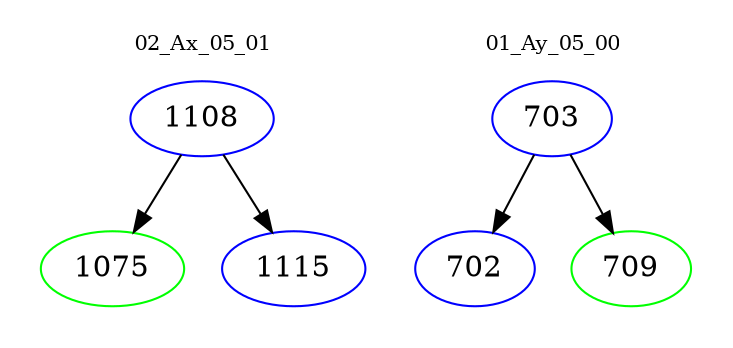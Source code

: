 digraph{
subgraph cluster_0 {
color = white
label = "02_Ax_05_01";
fontsize=10;
T0_1108 [label="1108", color="blue"]
T0_1108 -> T0_1075 [color="black"]
T0_1075 [label="1075", color="green"]
T0_1108 -> T0_1115 [color="black"]
T0_1115 [label="1115", color="blue"]
}
subgraph cluster_1 {
color = white
label = "01_Ay_05_00";
fontsize=10;
T1_703 [label="703", color="blue"]
T1_703 -> T1_702 [color="black"]
T1_702 [label="702", color="blue"]
T1_703 -> T1_709 [color="black"]
T1_709 [label="709", color="green"]
}
}
